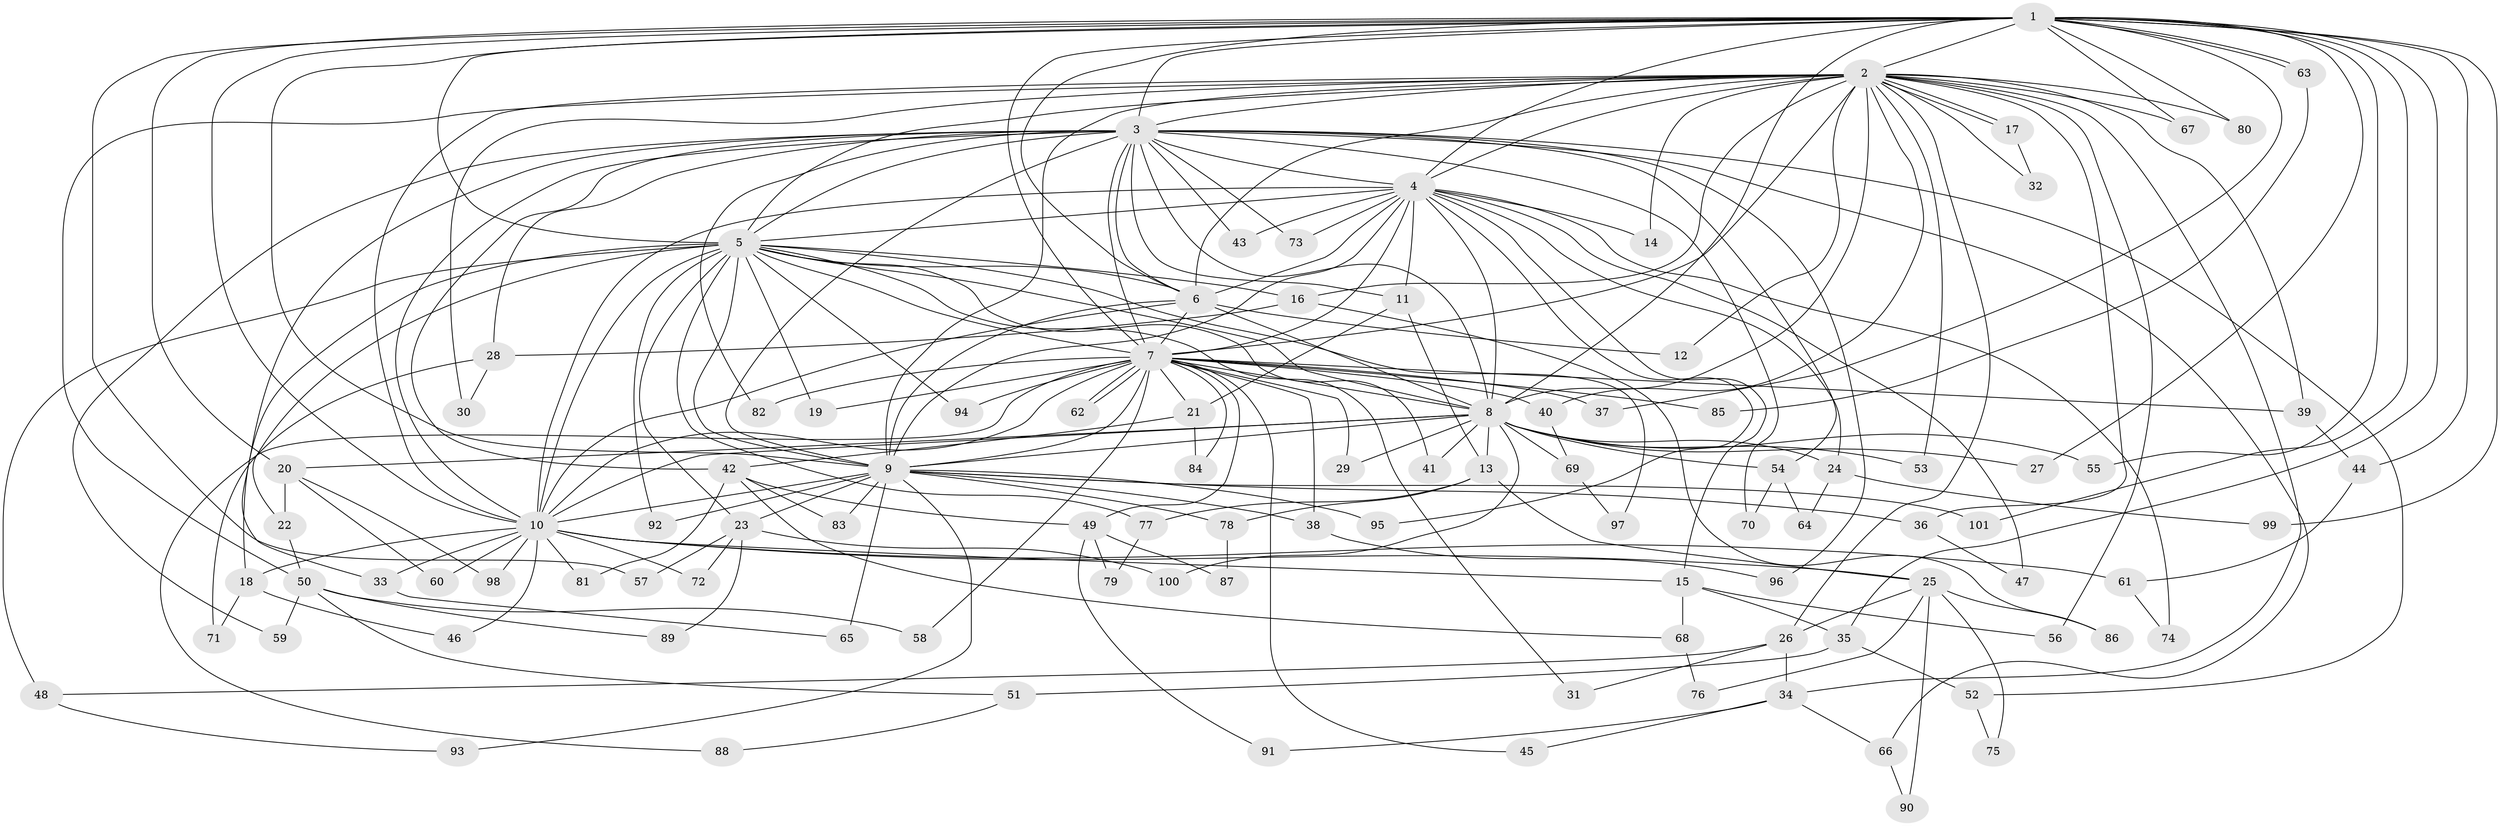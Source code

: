 // Generated by graph-tools (version 1.1) at 2025/01/03/09/25 03:01:20]
// undirected, 101 vertices, 227 edges
graph export_dot {
graph [start="1"]
  node [color=gray90,style=filled];
  1;
  2;
  3;
  4;
  5;
  6;
  7;
  8;
  9;
  10;
  11;
  12;
  13;
  14;
  15;
  16;
  17;
  18;
  19;
  20;
  21;
  22;
  23;
  24;
  25;
  26;
  27;
  28;
  29;
  30;
  31;
  32;
  33;
  34;
  35;
  36;
  37;
  38;
  39;
  40;
  41;
  42;
  43;
  44;
  45;
  46;
  47;
  48;
  49;
  50;
  51;
  52;
  53;
  54;
  55;
  56;
  57;
  58;
  59;
  60;
  61;
  62;
  63;
  64;
  65;
  66;
  67;
  68;
  69;
  70;
  71;
  72;
  73;
  74;
  75;
  76;
  77;
  78;
  79;
  80;
  81;
  82;
  83;
  84;
  85;
  86;
  87;
  88;
  89;
  90;
  91;
  92;
  93;
  94;
  95;
  96;
  97;
  98;
  99;
  100;
  101;
  1 -- 2;
  1 -- 3;
  1 -- 4;
  1 -- 5;
  1 -- 6;
  1 -- 7;
  1 -- 8;
  1 -- 9;
  1 -- 10;
  1 -- 20;
  1 -- 27;
  1 -- 35;
  1 -- 37;
  1 -- 44;
  1 -- 55;
  1 -- 57;
  1 -- 63;
  1 -- 63;
  1 -- 67;
  1 -- 80;
  1 -- 99;
  1 -- 101;
  2 -- 3;
  2 -- 4;
  2 -- 5;
  2 -- 6;
  2 -- 7;
  2 -- 8;
  2 -- 9;
  2 -- 10;
  2 -- 12;
  2 -- 14;
  2 -- 16;
  2 -- 17;
  2 -- 17;
  2 -- 26;
  2 -- 30;
  2 -- 32;
  2 -- 34;
  2 -- 36;
  2 -- 39;
  2 -- 40;
  2 -- 50;
  2 -- 53;
  2 -- 56;
  2 -- 67;
  2 -- 80;
  3 -- 4;
  3 -- 5;
  3 -- 6;
  3 -- 7;
  3 -- 8;
  3 -- 9;
  3 -- 10;
  3 -- 11;
  3 -- 28;
  3 -- 33;
  3 -- 42;
  3 -- 43;
  3 -- 52;
  3 -- 54;
  3 -- 59;
  3 -- 66;
  3 -- 70;
  3 -- 73;
  3 -- 82;
  3 -- 96;
  4 -- 5;
  4 -- 6;
  4 -- 7;
  4 -- 8;
  4 -- 9;
  4 -- 10;
  4 -- 11;
  4 -- 14;
  4 -- 15;
  4 -- 24;
  4 -- 43;
  4 -- 47;
  4 -- 73;
  4 -- 74;
  4 -- 95;
  5 -- 6;
  5 -- 7;
  5 -- 8;
  5 -- 9;
  5 -- 10;
  5 -- 16;
  5 -- 18;
  5 -- 19;
  5 -- 22;
  5 -- 23;
  5 -- 31;
  5 -- 41;
  5 -- 48;
  5 -- 77;
  5 -- 92;
  5 -- 94;
  5 -- 97;
  6 -- 7;
  6 -- 8;
  6 -- 9;
  6 -- 10;
  6 -- 12;
  7 -- 8;
  7 -- 9;
  7 -- 10;
  7 -- 19;
  7 -- 21;
  7 -- 29;
  7 -- 37;
  7 -- 38;
  7 -- 39;
  7 -- 40;
  7 -- 45;
  7 -- 49;
  7 -- 58;
  7 -- 62;
  7 -- 62;
  7 -- 82;
  7 -- 84;
  7 -- 85;
  7 -- 88;
  7 -- 94;
  8 -- 9;
  8 -- 10;
  8 -- 13;
  8 -- 20;
  8 -- 24;
  8 -- 27;
  8 -- 29;
  8 -- 41;
  8 -- 53;
  8 -- 54;
  8 -- 55;
  8 -- 69;
  8 -- 100;
  9 -- 10;
  9 -- 23;
  9 -- 36;
  9 -- 38;
  9 -- 65;
  9 -- 78;
  9 -- 83;
  9 -- 92;
  9 -- 93;
  9 -- 95;
  9 -- 101;
  10 -- 15;
  10 -- 18;
  10 -- 25;
  10 -- 33;
  10 -- 46;
  10 -- 60;
  10 -- 61;
  10 -- 72;
  10 -- 81;
  10 -- 98;
  11 -- 13;
  11 -- 21;
  13 -- 25;
  13 -- 77;
  13 -- 78;
  15 -- 35;
  15 -- 56;
  15 -- 68;
  16 -- 28;
  16 -- 86;
  17 -- 32;
  18 -- 46;
  18 -- 71;
  20 -- 22;
  20 -- 60;
  20 -- 98;
  21 -- 42;
  21 -- 84;
  22 -- 50;
  23 -- 57;
  23 -- 72;
  23 -- 89;
  23 -- 100;
  24 -- 64;
  24 -- 99;
  25 -- 26;
  25 -- 75;
  25 -- 76;
  25 -- 86;
  25 -- 90;
  26 -- 31;
  26 -- 34;
  26 -- 48;
  28 -- 30;
  28 -- 71;
  33 -- 65;
  34 -- 45;
  34 -- 66;
  34 -- 91;
  35 -- 51;
  35 -- 52;
  36 -- 47;
  38 -- 96;
  39 -- 44;
  40 -- 69;
  42 -- 49;
  42 -- 68;
  42 -- 81;
  42 -- 83;
  44 -- 61;
  48 -- 93;
  49 -- 79;
  49 -- 87;
  49 -- 91;
  50 -- 51;
  50 -- 58;
  50 -- 59;
  50 -- 89;
  51 -- 88;
  52 -- 75;
  54 -- 64;
  54 -- 70;
  61 -- 74;
  63 -- 85;
  66 -- 90;
  68 -- 76;
  69 -- 97;
  77 -- 79;
  78 -- 87;
}
